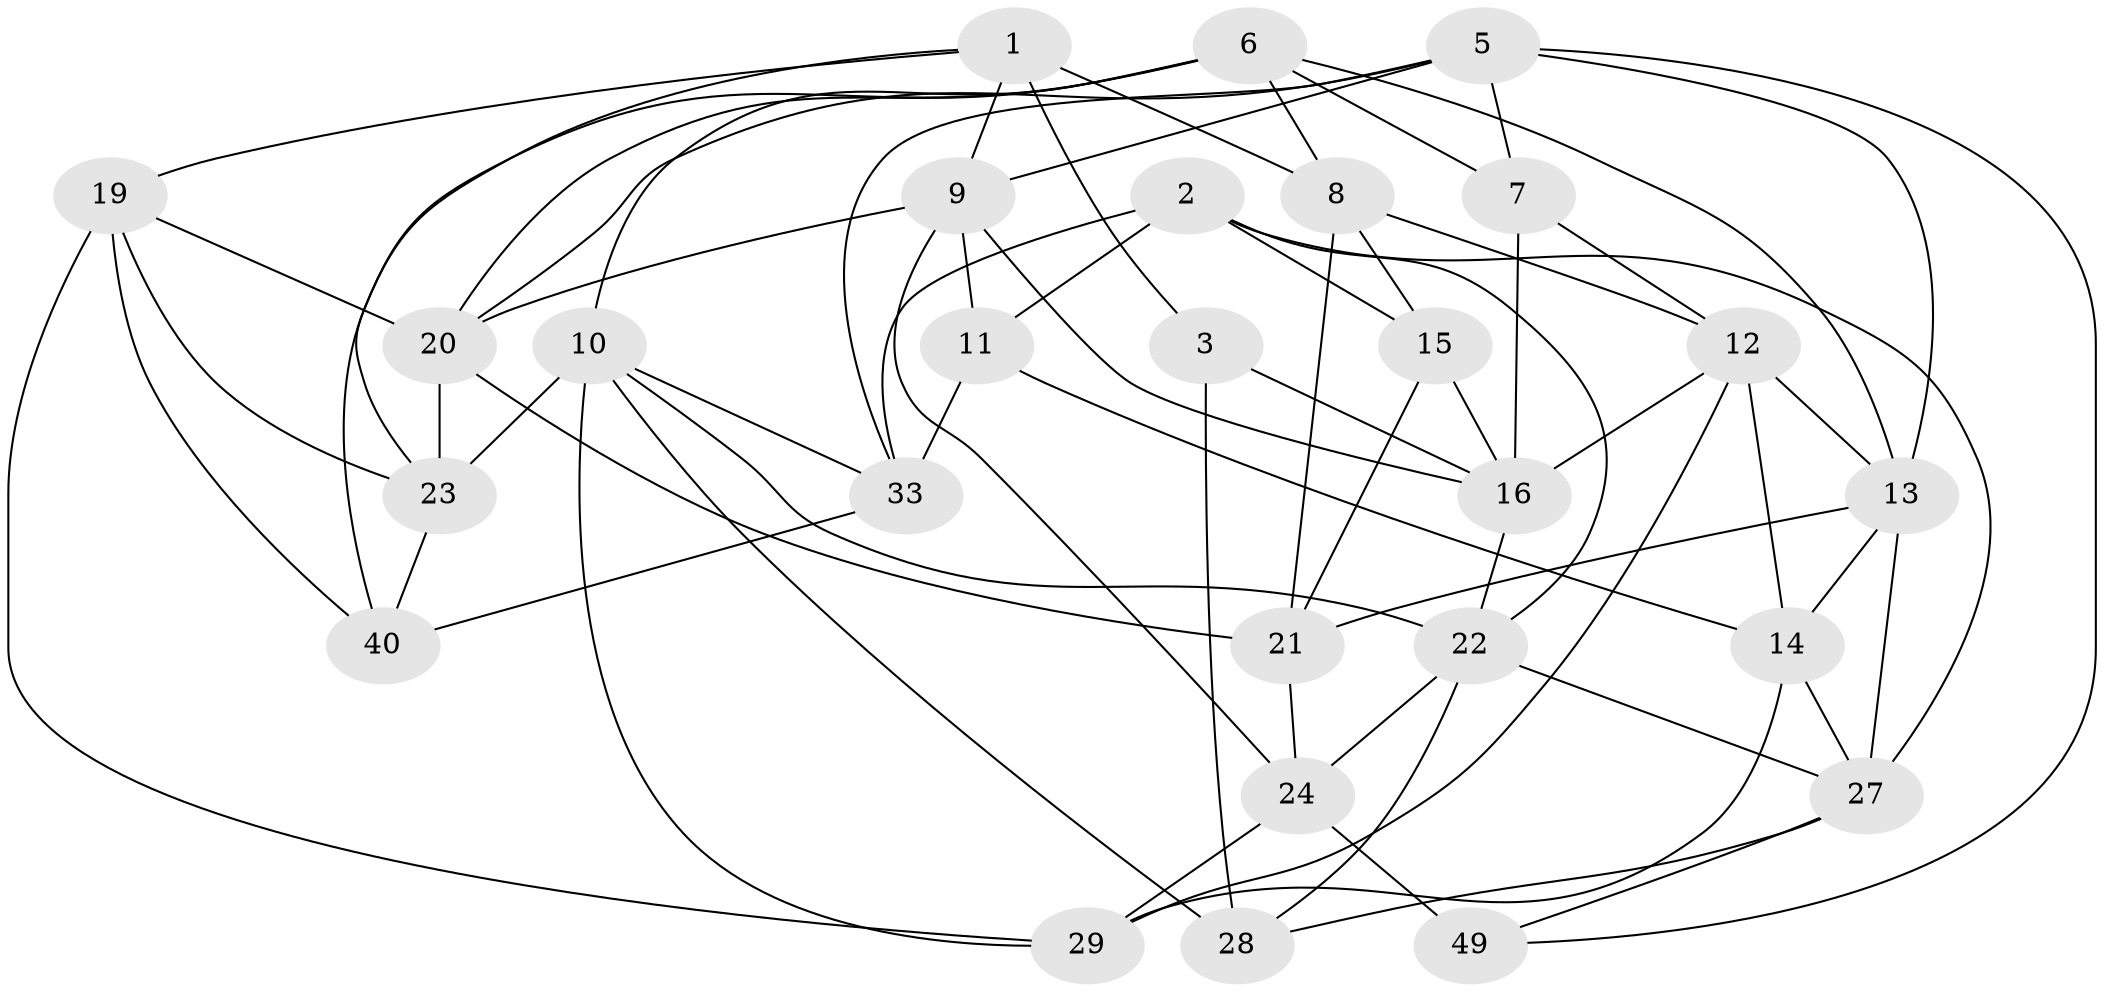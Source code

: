 // original degree distribution, {4: 1.0}
// Generated by graph-tools (version 1.1) at 2025/42/03/06/25 10:42:24]
// undirected, 27 vertices, 68 edges
graph export_dot {
graph [start="1"]
  node [color=gray90,style=filled];
  1 [super="+4"];
  2 [super="+35"];
  3 [super="+37"];
  5 [super="+18"];
  6 [super="+34"];
  7;
  8 [super="+39"];
  9 [super="+43"];
  10 [super="+50"];
  11;
  12 [super="+17"];
  13 [super="+25"];
  14 [super="+30"];
  15;
  16 [super="+38"];
  19 [super="+44"];
  20 [super="+45"];
  21 [super="+26"];
  22 [super="+32"];
  23 [super="+47"];
  24 [super="+48"];
  27 [super="+42"];
  28 [super="+36"];
  29 [super="+31"];
  33 [super="+41"];
  40 [super="+46"];
  49;
  1 -- 8;
  1 -- 3 [weight=2];
  1 -- 19;
  1 -- 23;
  1 -- 9;
  2 -- 22;
  2 -- 11;
  2 -- 33 [weight=2];
  2 -- 15;
  2 -- 27;
  3 -- 28 [weight=3];
  3 -- 16;
  5 -- 9;
  5 -- 49;
  5 -- 33;
  5 -- 7;
  5 -- 20;
  5 -- 13;
  6 -- 40;
  6 -- 20;
  6 -- 10;
  6 -- 7;
  6 -- 8;
  6 -- 13;
  7 -- 12;
  7 -- 16;
  8 -- 21 [weight=2];
  8 -- 12;
  8 -- 15;
  9 -- 11;
  9 -- 20;
  9 -- 24;
  9 -- 16;
  10 -- 23;
  10 -- 28;
  10 -- 22;
  10 -- 29;
  10 -- 33;
  11 -- 14;
  11 -- 33;
  12 -- 16;
  12 -- 14;
  12 -- 29;
  12 -- 13;
  13 -- 21;
  13 -- 27;
  13 -- 14;
  14 -- 27;
  14 -- 29 [weight=2];
  15 -- 16;
  15 -- 21;
  16 -- 22;
  19 -- 20;
  19 -- 40 [weight=2];
  19 -- 29;
  19 -- 23;
  20 -- 21;
  20 -- 23;
  21 -- 24;
  22 -- 27;
  22 -- 24;
  22 -- 28;
  23 -- 40 [weight=2];
  24 -- 49 [weight=2];
  24 -- 29;
  27 -- 49;
  27 -- 28;
  33 -- 40;
}
